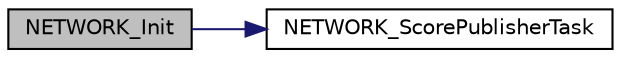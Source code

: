 digraph "NETWORK_Init"
{
 // LATEX_PDF_SIZE
  edge [fontname="Helvetica",fontsize="10",labelfontname="Helvetica",labelfontsize="10"];
  node [fontname="Helvetica",fontsize="10",shape=record];
  rankdir="LR";
  Node1 [label="NETWORK_Init",height=0.2,width=0.4,color="black", fillcolor="grey75", style="filled", fontcolor="black",tooltip="Initialise Network API."];
  Node1 -> Node2 [color="midnightblue",fontsize="10",style="solid",fontname="Helvetica"];
  Node2 [label="NETWORK_ScorePublisherTask",height=0.2,width=0.4,color="black", fillcolor="white", style="filled",URL="$d6/d6e/network_8c.html#a44c5836020eeb7fb8c28ccd0baa07456",tooltip=" "];
}
